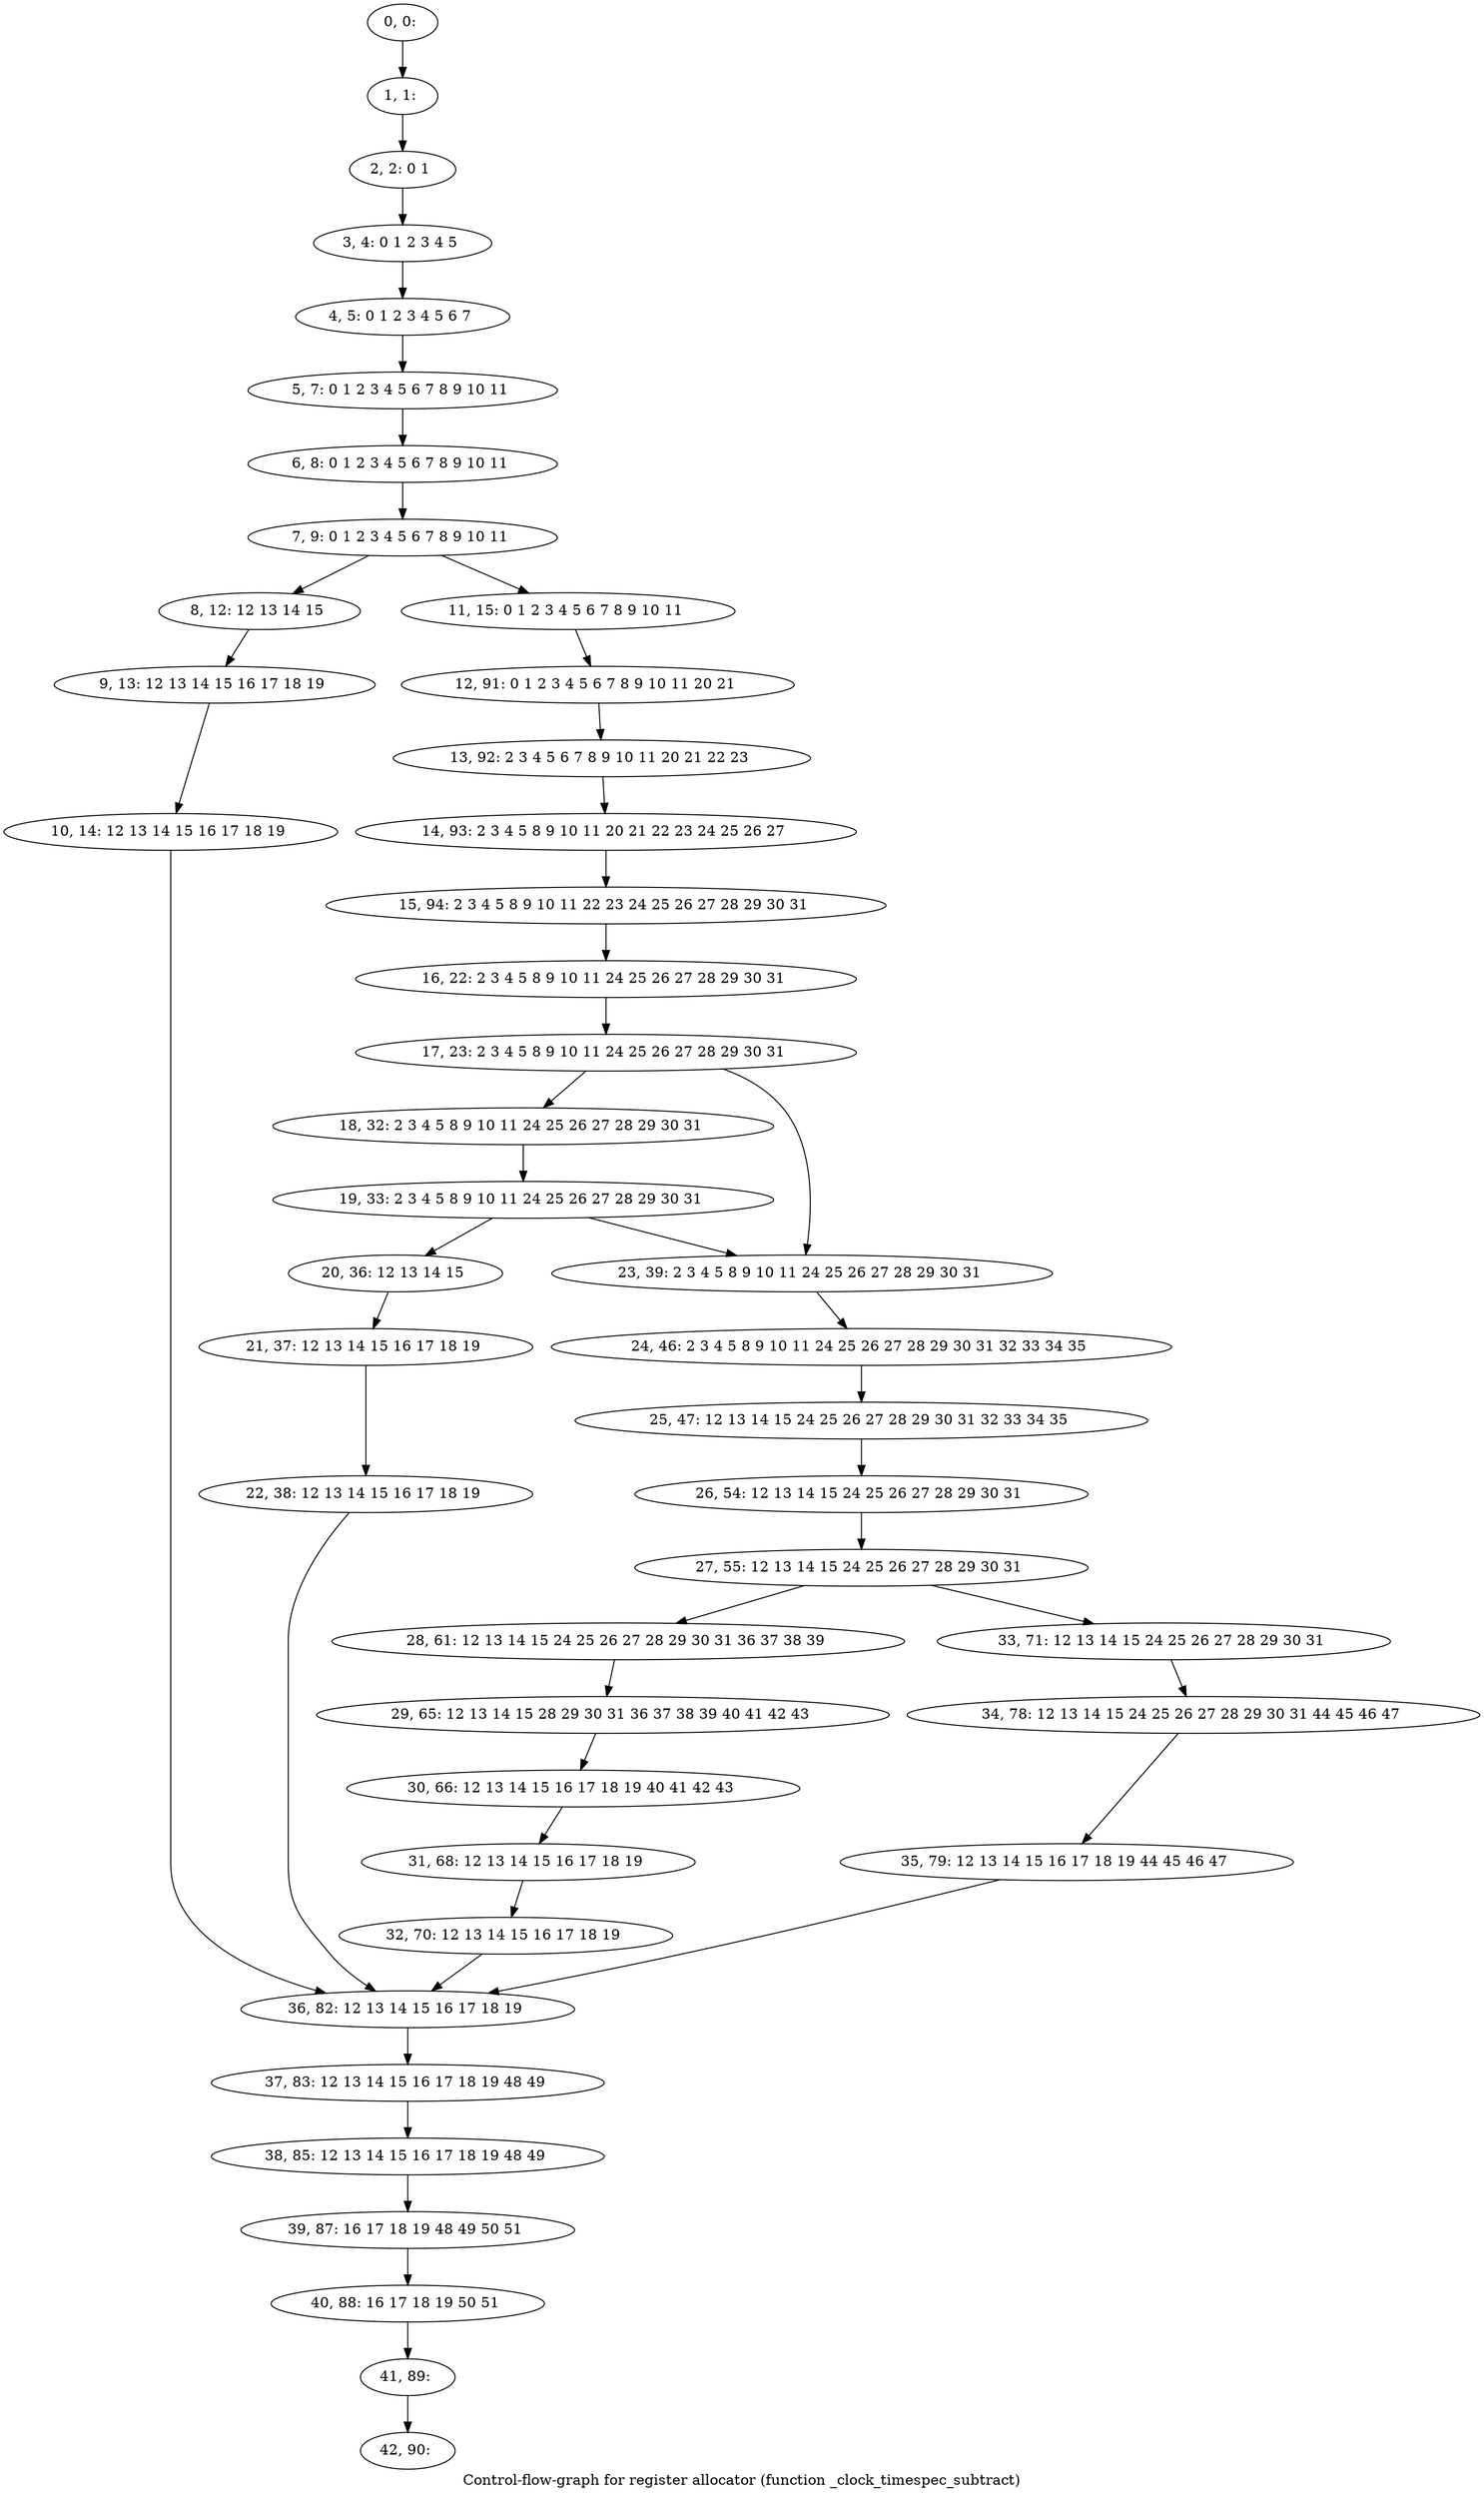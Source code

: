 digraph G {
graph [label="Control-flow-graph for register allocator (function _clock_timespec_subtract)"]
0[label="0, 0: "];
1[label="1, 1: "];
2[label="2, 2: 0 1 "];
3[label="3, 4: 0 1 2 3 4 5 "];
4[label="4, 5: 0 1 2 3 4 5 6 7 "];
5[label="5, 7: 0 1 2 3 4 5 6 7 8 9 10 11 "];
6[label="6, 8: 0 1 2 3 4 5 6 7 8 9 10 11 "];
7[label="7, 9: 0 1 2 3 4 5 6 7 8 9 10 11 "];
8[label="8, 12: 12 13 14 15 "];
9[label="9, 13: 12 13 14 15 16 17 18 19 "];
10[label="10, 14: 12 13 14 15 16 17 18 19 "];
11[label="11, 15: 0 1 2 3 4 5 6 7 8 9 10 11 "];
12[label="12, 91: 0 1 2 3 4 5 6 7 8 9 10 11 20 21 "];
13[label="13, 92: 2 3 4 5 6 7 8 9 10 11 20 21 22 23 "];
14[label="14, 93: 2 3 4 5 8 9 10 11 20 21 22 23 24 25 26 27 "];
15[label="15, 94: 2 3 4 5 8 9 10 11 22 23 24 25 26 27 28 29 30 31 "];
16[label="16, 22: 2 3 4 5 8 9 10 11 24 25 26 27 28 29 30 31 "];
17[label="17, 23: 2 3 4 5 8 9 10 11 24 25 26 27 28 29 30 31 "];
18[label="18, 32: 2 3 4 5 8 9 10 11 24 25 26 27 28 29 30 31 "];
19[label="19, 33: 2 3 4 5 8 9 10 11 24 25 26 27 28 29 30 31 "];
20[label="20, 36: 12 13 14 15 "];
21[label="21, 37: 12 13 14 15 16 17 18 19 "];
22[label="22, 38: 12 13 14 15 16 17 18 19 "];
23[label="23, 39: 2 3 4 5 8 9 10 11 24 25 26 27 28 29 30 31 "];
24[label="24, 46: 2 3 4 5 8 9 10 11 24 25 26 27 28 29 30 31 32 33 34 35 "];
25[label="25, 47: 12 13 14 15 24 25 26 27 28 29 30 31 32 33 34 35 "];
26[label="26, 54: 12 13 14 15 24 25 26 27 28 29 30 31 "];
27[label="27, 55: 12 13 14 15 24 25 26 27 28 29 30 31 "];
28[label="28, 61: 12 13 14 15 24 25 26 27 28 29 30 31 36 37 38 39 "];
29[label="29, 65: 12 13 14 15 28 29 30 31 36 37 38 39 40 41 42 43 "];
30[label="30, 66: 12 13 14 15 16 17 18 19 40 41 42 43 "];
31[label="31, 68: 12 13 14 15 16 17 18 19 "];
32[label="32, 70: 12 13 14 15 16 17 18 19 "];
33[label="33, 71: 12 13 14 15 24 25 26 27 28 29 30 31 "];
34[label="34, 78: 12 13 14 15 24 25 26 27 28 29 30 31 44 45 46 47 "];
35[label="35, 79: 12 13 14 15 16 17 18 19 44 45 46 47 "];
36[label="36, 82: 12 13 14 15 16 17 18 19 "];
37[label="37, 83: 12 13 14 15 16 17 18 19 48 49 "];
38[label="38, 85: 12 13 14 15 16 17 18 19 48 49 "];
39[label="39, 87: 16 17 18 19 48 49 50 51 "];
40[label="40, 88: 16 17 18 19 50 51 "];
41[label="41, 89: "];
42[label="42, 90: "];
0->1 ;
1->2 ;
2->3 ;
3->4 ;
4->5 ;
5->6 ;
6->7 ;
7->8 ;
7->11 ;
8->9 ;
9->10 ;
10->36 ;
11->12 ;
12->13 ;
13->14 ;
14->15 ;
15->16 ;
16->17 ;
17->18 ;
17->23 ;
18->19 ;
19->20 ;
19->23 ;
20->21 ;
21->22 ;
22->36 ;
23->24 ;
24->25 ;
25->26 ;
26->27 ;
27->28 ;
27->33 ;
28->29 ;
29->30 ;
30->31 ;
31->32 ;
32->36 ;
33->34 ;
34->35 ;
35->36 ;
36->37 ;
37->38 ;
38->39 ;
39->40 ;
40->41 ;
41->42 ;
}
